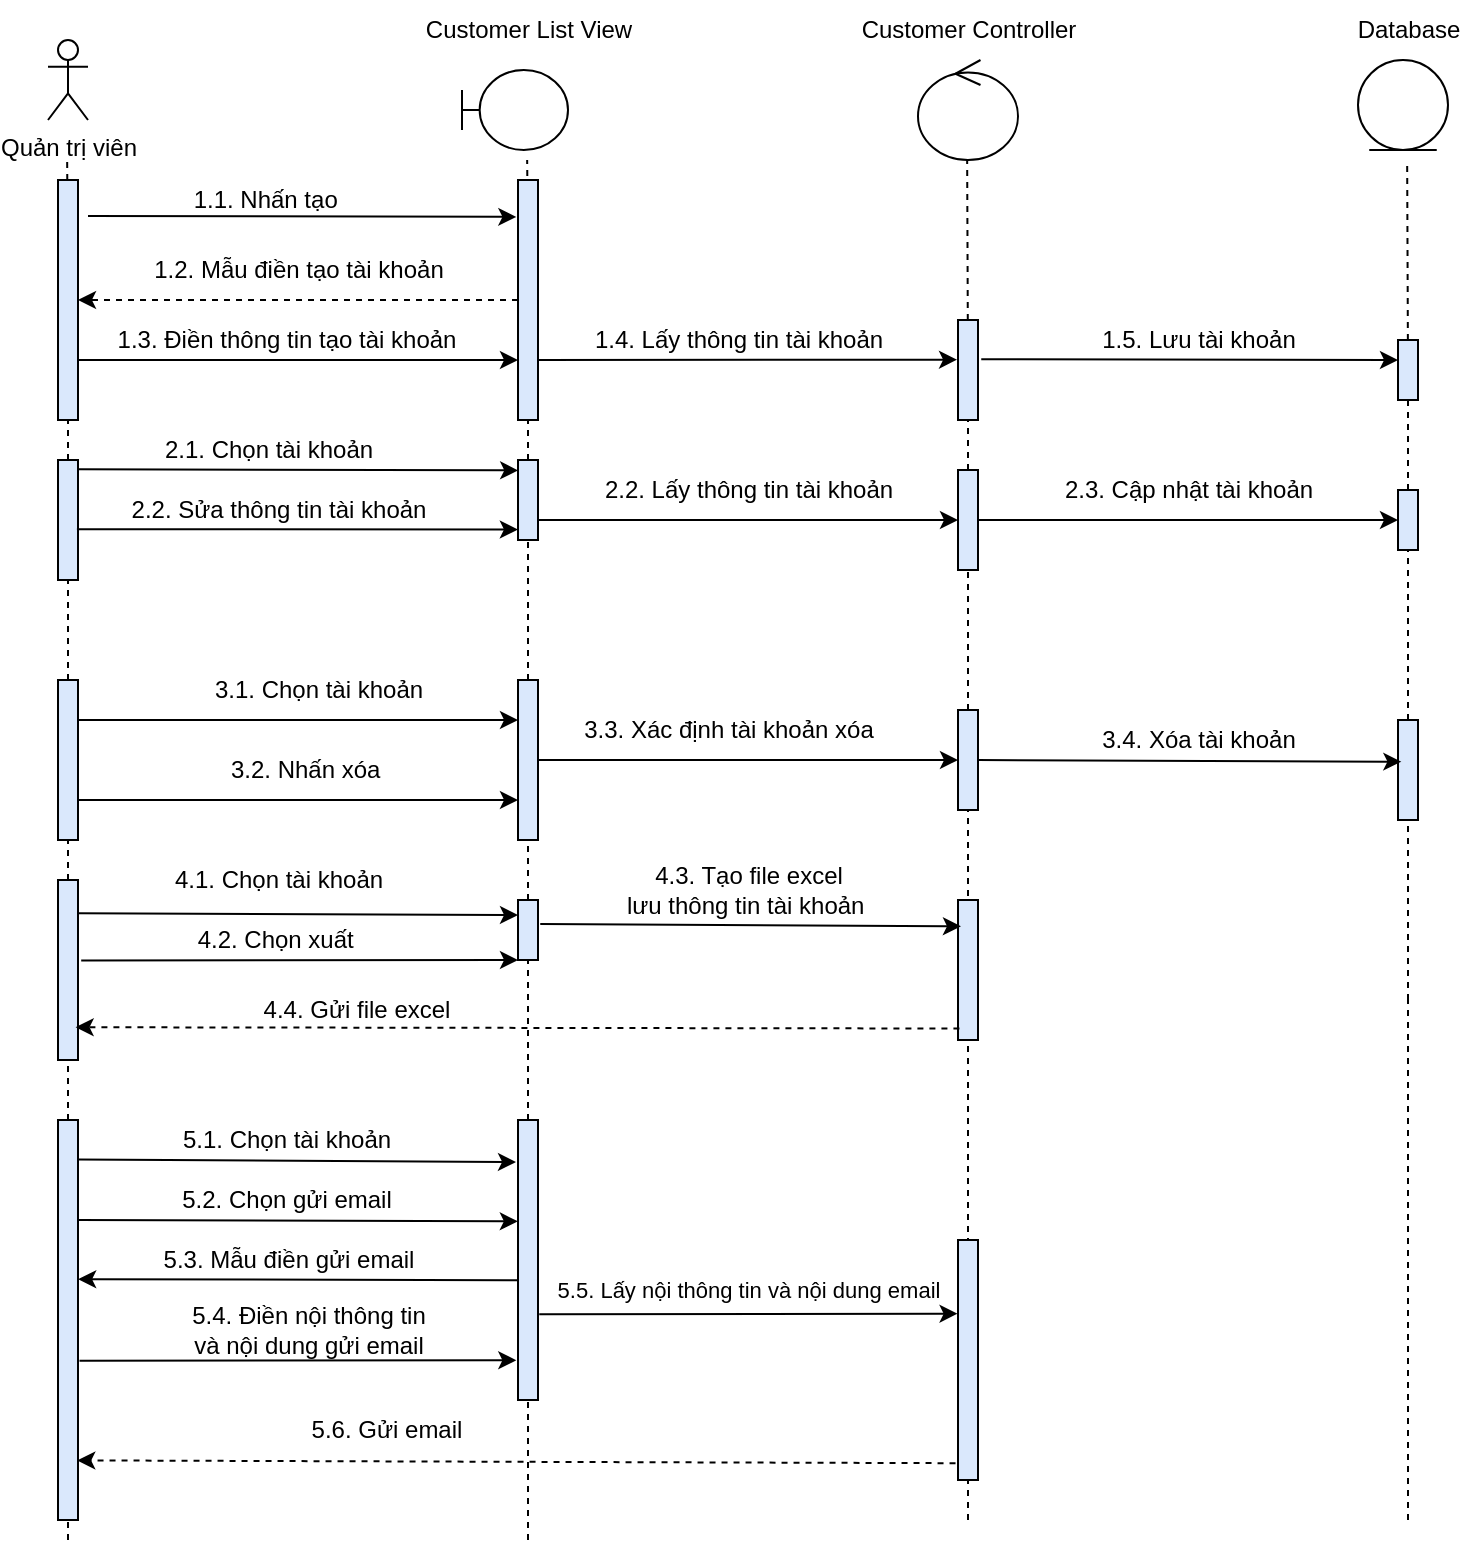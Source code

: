 <mxfile version="20.5.3" type="device"><diagram id="4ZFDVbaHCsXSAVihsUI5" name="Trang-1"><mxGraphModel dx="1483" dy="699" grid="1" gridSize="10" guides="1" tooltips="1" connect="1" arrows="1" fold="1" page="1" pageScale="1" pageWidth="827" pageHeight="1169" math="0" shadow="0"><root><mxCell id="0"/><mxCell id="1" parent="0"/><mxCell id="-2VQtxw8_ylHw_jqO73N-1" value="" style="endArrow=none;dashed=1;html=1;rounded=0;startArrow=none;" parent="1" source="-2VQtxw8_ylHw_jqO73N-33" target="-2VQtxw8_ylHw_jqO73N-21" edge="1"><mxGeometry width="50" height="50" relative="1" as="geometry"><mxPoint x="439.58" y="600.693" as="sourcePoint"/><mxPoint x="439.58" y="210" as="targetPoint"/></mxGeometry></mxCell><mxCell id="-2VQtxw8_ylHw_jqO73N-2" value="Quản trị viên" style="shape=umlActor;verticalLabelPosition=bottom;verticalAlign=top;html=1;outlineConnect=0;" parent="1" vertex="1"><mxGeometry x="200" y="150" width="20" height="40" as="geometry"/></mxCell><mxCell id="-2VQtxw8_ylHw_jqO73N-3" value="" style="endArrow=none;dashed=1;html=1;rounded=0;startArrow=none;" parent="1" source="-2VQtxw8_ylHw_jqO73N-7" edge="1"><mxGeometry width="50" height="50" relative="1" as="geometry"><mxPoint x="209.58" y="600.693" as="sourcePoint"/><mxPoint x="209.58" y="210" as="targetPoint"/></mxGeometry></mxCell><mxCell id="-2VQtxw8_ylHw_jqO73N-4" value="" style="endArrow=none;dashed=1;html=1;rounded=0;startArrow=none;" parent="1" source="-2VQtxw8_ylHw_jqO73N-21" edge="1"><mxGeometry width="50" height="50" relative="1" as="geometry"><mxPoint x="439.58" y="600.693" as="sourcePoint"/><mxPoint x="439.58" y="210" as="targetPoint"/></mxGeometry></mxCell><mxCell id="-2VQtxw8_ylHw_jqO73N-5" value="" style="endArrow=none;dashed=1;html=1;rounded=0;startArrow=none;" parent="1" source="-2VQtxw8_ylHw_jqO73N-11" edge="1"><mxGeometry width="50" height="50" relative="1" as="geometry"><mxPoint x="659.58" y="600.003" as="sourcePoint"/><mxPoint x="659.58" y="209.31" as="targetPoint"/></mxGeometry></mxCell><mxCell id="-2VQtxw8_ylHw_jqO73N-6" value="" style="endArrow=none;dashed=1;html=1;rounded=0;startArrow=none;" parent="1" source="-2VQtxw8_ylHw_jqO73N-13" edge="1"><mxGeometry width="50" height="50" relative="1" as="geometry"><mxPoint x="879.58" y="600.693" as="sourcePoint"/><mxPoint x="879.58" y="210" as="targetPoint"/></mxGeometry></mxCell><mxCell id="-2VQtxw8_ylHw_jqO73N-7" value="" style="rounded=0;whiteSpace=wrap;html=1;fillColor=#DAE8FC;" parent="1" vertex="1"><mxGeometry x="205" y="220" width="10" height="120" as="geometry"/></mxCell><mxCell id="-2VQtxw8_ylHw_jqO73N-8" value="" style="endArrow=none;dashed=1;html=1;rounded=0;startArrow=none;" parent="1" source="-2VQtxw8_ylHw_jqO73N-31" target="-2VQtxw8_ylHw_jqO73N-7" edge="1"><mxGeometry width="50" height="50" relative="1" as="geometry"><mxPoint x="210" y="600" as="sourcePoint"/><mxPoint x="209.58" y="210" as="targetPoint"/></mxGeometry></mxCell><mxCell id="-2VQtxw8_ylHw_jqO73N-9" value="" style="endArrow=classic;html=1;rounded=0;entryX=-0.082;entryY=0.169;entryDx=0;entryDy=0;entryPerimeter=0;" parent="1" target="-2VQtxw8_ylHw_jqO73N-21" edge="1"><mxGeometry width="50" height="50" relative="1" as="geometry"><mxPoint x="220" y="238" as="sourcePoint"/><mxPoint x="430" y="238" as="targetPoint"/></mxGeometry></mxCell><mxCell id="-2VQtxw8_ylHw_jqO73N-10" value="1.1. Nhấn tạo&amp;nbsp;" style="text;html=1;align=center;verticalAlign=middle;resizable=0;points=[];autosize=1;strokeColor=none;fillColor=none;" parent="1" vertex="1"><mxGeometry x="260" y="215" width="100" height="30" as="geometry"/></mxCell><mxCell id="-2VQtxw8_ylHw_jqO73N-11" value="" style="rounded=0;whiteSpace=wrap;html=1;fillColor=#DAE8FC;" parent="1" vertex="1"><mxGeometry x="655" y="290" width="10" height="50" as="geometry"/></mxCell><mxCell id="-2VQtxw8_ylHw_jqO73N-12" value="" style="endArrow=none;dashed=1;html=1;rounded=0;startArrow=none;" parent="1" source="-2VQtxw8_ylHw_jqO73N-37" target="-2VQtxw8_ylHw_jqO73N-11" edge="1"><mxGeometry width="50" height="50" relative="1" as="geometry"><mxPoint x="660" y="600" as="sourcePoint"/><mxPoint x="659.58" y="209.31" as="targetPoint"/></mxGeometry></mxCell><mxCell id="-2VQtxw8_ylHw_jqO73N-13" value="" style="rounded=0;whiteSpace=wrap;html=1;fillColor=#DAE8FC;" parent="1" vertex="1"><mxGeometry x="875" y="300" width="10" height="30" as="geometry"/></mxCell><mxCell id="-2VQtxw8_ylHw_jqO73N-14" value="" style="endArrow=none;dashed=1;html=1;rounded=0;startArrow=none;" parent="1" source="-2VQtxw8_ylHw_jqO73N-75" target="-2VQtxw8_ylHw_jqO73N-13" edge="1"><mxGeometry width="50" height="50" relative="1" as="geometry"><mxPoint x="880" y="600" as="sourcePoint"/><mxPoint x="879.58" y="210" as="targetPoint"/></mxGeometry></mxCell><mxCell id="-2VQtxw8_ylHw_jqO73N-15" value="" style="shape=umlBoundary;whiteSpace=wrap;html=1;" parent="1" vertex="1"><mxGeometry x="407" y="165" width="53" height="40" as="geometry"/></mxCell><mxCell id="-2VQtxw8_ylHw_jqO73N-16" value="Customer List View" style="text;html=1;align=center;verticalAlign=middle;resizable=0;points=[];autosize=1;strokeColor=none;fillColor=none;" parent="1" vertex="1"><mxGeometry x="375" y="130" width="130" height="30" as="geometry"/></mxCell><mxCell id="-2VQtxw8_ylHw_jqO73N-17" value="Customer Controller" style="text;html=1;align=center;verticalAlign=middle;resizable=0;points=[];autosize=1;strokeColor=none;fillColor=none;" parent="1" vertex="1"><mxGeometry x="595" y="130" width="130" height="30" as="geometry"/></mxCell><mxCell id="-2VQtxw8_ylHw_jqO73N-18" value="" style="ellipse;shape=umlControl;whiteSpace=wrap;html=1;" parent="1" vertex="1"><mxGeometry x="635" y="160" width="50" height="50" as="geometry"/></mxCell><mxCell id="-2VQtxw8_ylHw_jqO73N-19" value="Database" style="text;html=1;align=center;verticalAlign=middle;resizable=0;points=[];autosize=1;strokeColor=none;fillColor=none;" parent="1" vertex="1"><mxGeometry x="845" y="130" width="70" height="30" as="geometry"/></mxCell><mxCell id="-2VQtxw8_ylHw_jqO73N-20" value="" style="ellipse;shape=umlEntity;whiteSpace=wrap;html=1;" parent="1" vertex="1"><mxGeometry x="855" y="160" width="45" height="45" as="geometry"/></mxCell><mxCell id="-2VQtxw8_ylHw_jqO73N-21" value="" style="rounded=0;whiteSpace=wrap;html=1;fillColor=#DAE8FC;" parent="1" vertex="1"><mxGeometry x="435" y="230" width="10" height="50" as="geometry"/></mxCell><mxCell id="-2VQtxw8_ylHw_jqO73N-22" value="" style="rounded=0;whiteSpace=wrap;html=1;fillColor=#DAE8FC;" parent="1" vertex="1"><mxGeometry x="435" y="220" width="10" height="120" as="geometry"/></mxCell><mxCell id="-2VQtxw8_ylHw_jqO73N-23" value="" style="endArrow=classic;html=1;rounded=0;dashed=1;exitX=0;exitY=0.5;exitDx=0;exitDy=0;entryX=1;entryY=0.5;entryDx=0;entryDy=0;" parent="1" source="-2VQtxw8_ylHw_jqO73N-22" target="-2VQtxw8_ylHw_jqO73N-7" edge="1"><mxGeometry width="50" height="50" relative="1" as="geometry"><mxPoint x="430" y="273" as="sourcePoint"/><mxPoint x="220" y="273" as="targetPoint"/><Array as="points"><mxPoint x="330" y="280"/></Array></mxGeometry></mxCell><mxCell id="-2VQtxw8_ylHw_jqO73N-24" value="1.2. Mẫu điền tạo tài khoản" style="text;html=1;align=center;verticalAlign=middle;resizable=0;points=[];autosize=1;strokeColor=none;fillColor=none;fontSize=12;" parent="1" vertex="1"><mxGeometry x="240" y="250" width="170" height="30" as="geometry"/></mxCell><mxCell id="-2VQtxw8_ylHw_jqO73N-26" value="1.3. Điền thông tin tạo tài khoản" style="text;html=1;align=center;verticalAlign=middle;resizable=0;points=[];autosize=1;strokeColor=none;fillColor=none;fontSize=12;" parent="1" vertex="1"><mxGeometry x="224" y="285" width="190" height="30" as="geometry"/></mxCell><mxCell id="-2VQtxw8_ylHw_jqO73N-27" value="" style="endArrow=classic;html=1;rounded=0;fontSize=12;exitX=1;exitY=0.75;exitDx=0;exitDy=0;entryX=-0.047;entryY=0.397;entryDx=0;entryDy=0;entryPerimeter=0;" parent="1" source="-2VQtxw8_ylHw_jqO73N-22" target="-2VQtxw8_ylHw_jqO73N-11" edge="1"><mxGeometry width="50" height="50" relative="1" as="geometry"><mxPoint x="450" y="310" as="sourcePoint"/><mxPoint x="650" y="310" as="targetPoint"/></mxGeometry></mxCell><mxCell id="-2VQtxw8_ylHw_jqO73N-28" value="1.4. Lấy thông tin tài khoản" style="text;html=1;align=center;verticalAlign=middle;resizable=0;points=[];autosize=1;strokeColor=none;fillColor=none;fontSize=12;" parent="1" vertex="1"><mxGeometry x="460" y="285" width="170" height="30" as="geometry"/></mxCell><mxCell id="-2VQtxw8_ylHw_jqO73N-29" value="" style="endArrow=classic;html=1;rounded=0;fontSize=12;entryX=0;entryY=0.333;entryDx=0;entryDy=0;entryPerimeter=0;exitX=1.162;exitY=0.392;exitDx=0;exitDy=0;exitPerimeter=0;" parent="1" source="-2VQtxw8_ylHw_jqO73N-11" target="-2VQtxw8_ylHw_jqO73N-13" edge="1"><mxGeometry width="50" height="50" relative="1" as="geometry"><mxPoint x="670" y="310" as="sourcePoint"/><mxPoint x="590" y="270" as="targetPoint"/></mxGeometry></mxCell><mxCell id="-2VQtxw8_ylHw_jqO73N-30" value="1.5. Lưu tài khoản" style="text;html=1;align=center;verticalAlign=middle;resizable=0;points=[];autosize=1;strokeColor=none;fillColor=none;fontSize=12;" parent="1" vertex="1"><mxGeometry x="715" y="285" width="120" height="30" as="geometry"/></mxCell><mxCell id="-2VQtxw8_ylHw_jqO73N-31" value="" style="rounded=0;whiteSpace=wrap;html=1;fillColor=#DAE8FC;" parent="1" vertex="1"><mxGeometry x="205" y="360" width="10" height="60" as="geometry"/></mxCell><mxCell id="-2VQtxw8_ylHw_jqO73N-32" value="" style="endArrow=none;dashed=1;html=1;rounded=0;startArrow=none;" parent="1" source="-2VQtxw8_ylHw_jqO73N-43" target="-2VQtxw8_ylHw_jqO73N-31" edge="1"><mxGeometry width="50" height="50" relative="1" as="geometry"><mxPoint x="210" y="600" as="sourcePoint"/><mxPoint x="210" y="340" as="targetPoint"/></mxGeometry></mxCell><mxCell id="-2VQtxw8_ylHw_jqO73N-33" value="" style="rounded=0;whiteSpace=wrap;html=1;fillColor=#DAE8FC;" parent="1" vertex="1"><mxGeometry x="435" y="360" width="10" height="40" as="geometry"/></mxCell><mxCell id="-2VQtxw8_ylHw_jqO73N-34" value="" style="endArrow=none;dashed=1;html=1;rounded=0;startArrow=none;" parent="1" source="-2VQtxw8_ylHw_jqO73N-45" target="-2VQtxw8_ylHw_jqO73N-33" edge="1"><mxGeometry width="50" height="50" relative="1" as="geometry"><mxPoint x="439.58" y="600.693" as="sourcePoint"/><mxPoint x="439.97" y="280" as="targetPoint"/></mxGeometry></mxCell><mxCell id="-2VQtxw8_ylHw_jqO73N-35" value="" style="endArrow=classic;html=1;rounded=0;fontSize=12;entryX=0.009;entryY=0.13;entryDx=0;entryDy=0;entryPerimeter=0;exitX=1.023;exitY=0.077;exitDx=0;exitDy=0;exitPerimeter=0;" parent="1" source="-2VQtxw8_ylHw_jqO73N-31" target="-2VQtxw8_ylHw_jqO73N-33" edge="1"><mxGeometry width="50" height="50" relative="1" as="geometry"><mxPoint x="220" y="365" as="sourcePoint"/><mxPoint x="430" y="365" as="targetPoint"/></mxGeometry></mxCell><mxCell id="-2VQtxw8_ylHw_jqO73N-36" value="2.1. Chọn tài khoản" style="text;html=1;align=center;verticalAlign=middle;resizable=0;points=[];autosize=1;strokeColor=none;fillColor=none;fontSize=12;" parent="1" vertex="1"><mxGeometry x="245" y="340" width="130" height="30" as="geometry"/></mxCell><mxCell id="-2VQtxw8_ylHw_jqO73N-37" value="" style="rounded=0;whiteSpace=wrap;html=1;fillColor=#DAE8FC;" parent="1" vertex="1"><mxGeometry x="655" y="365" width="10" height="50" as="geometry"/></mxCell><mxCell id="-2VQtxw8_ylHw_jqO73N-38" value="" style="endArrow=none;dashed=1;html=1;rounded=0;startArrow=none;" parent="1" source="-2VQtxw8_ylHw_jqO73N-51" target="-2VQtxw8_ylHw_jqO73N-37" edge="1"><mxGeometry width="50" height="50" relative="1" as="geometry"><mxPoint x="660" y="600" as="sourcePoint"/><mxPoint x="660" y="340" as="targetPoint"/></mxGeometry></mxCell><mxCell id="-2VQtxw8_ylHw_jqO73N-39" value="" style="endArrow=classic;html=1;rounded=0;exitX=1;exitY=0.75;exitDx=0;exitDy=0;entryX=0;entryY=0.5;entryDx=0;entryDy=0;" parent="1" source="-2VQtxw8_ylHw_jqO73N-33" target="-2VQtxw8_ylHw_jqO73N-37" edge="1"><mxGeometry width="50" height="50" relative="1" as="geometry"><mxPoint x="450" y="366" as="sourcePoint"/><mxPoint x="650" y="390" as="targetPoint"/><Array as="points"/></mxGeometry></mxCell><mxCell id="-2VQtxw8_ylHw_jqO73N-40" value="2.2. Lấy thông tin tài khoản" style="text;html=1;align=center;verticalAlign=middle;resizable=0;points=[];autosize=1;strokeColor=none;fillColor=none;" parent="1" vertex="1"><mxGeometry x="465" y="360" width="170" height="30" as="geometry"/></mxCell><mxCell id="-2VQtxw8_ylHw_jqO73N-43" value="" style="rounded=0;whiteSpace=wrap;html=1;fillColor=#DAE8FC;" parent="1" vertex="1"><mxGeometry x="205" y="470" width="10" height="80" as="geometry"/></mxCell><mxCell id="-2VQtxw8_ylHw_jqO73N-44" value="" style="endArrow=none;dashed=1;html=1;rounded=0;startArrow=none;" parent="1" target="-2VQtxw8_ylHw_jqO73N-43" edge="1" source="ipiLqEK6am6Ms7fd08Uk-1"><mxGeometry width="50" height="50" relative="1" as="geometry"><mxPoint x="210" y="800" as="sourcePoint"/><mxPoint x="210" y="440.0" as="targetPoint"/></mxGeometry></mxCell><mxCell id="-2VQtxw8_ylHw_jqO73N-45" value="" style="rounded=0;whiteSpace=wrap;html=1;fillColor=#DAE8FC;" parent="1" vertex="1"><mxGeometry x="435" y="470" width="10" height="80" as="geometry"/></mxCell><mxCell id="-2VQtxw8_ylHw_jqO73N-46" value="" style="endArrow=none;dashed=1;html=1;rounded=0;startArrow=none;" parent="1" source="-2VQtxw8_ylHw_jqO73N-63" target="-2VQtxw8_ylHw_jqO73N-45" edge="1"><mxGeometry width="50" height="50" relative="1" as="geometry"><mxPoint x="440" y="720" as="sourcePoint"/><mxPoint x="439.982" y="380.0" as="targetPoint"/></mxGeometry></mxCell><mxCell id="-2VQtxw8_ylHw_jqO73N-47" value="" style="endArrow=classic;html=1;rounded=0;exitX=1;exitY=0.25;exitDx=0;exitDy=0;entryX=0;entryY=0.25;entryDx=0;entryDy=0;" parent="1" source="-2VQtxw8_ylHw_jqO73N-43" target="-2VQtxw8_ylHw_jqO73N-45" edge="1"><mxGeometry width="50" height="50" relative="1" as="geometry"><mxPoint x="400" y="540" as="sourcePoint"/><mxPoint x="430" y="480" as="targetPoint"/></mxGeometry></mxCell><mxCell id="-2VQtxw8_ylHw_jqO73N-48" value="3.1. Chọn tài khoản" style="text;html=1;align=center;verticalAlign=middle;resizable=0;points=[];autosize=1;strokeColor=none;fillColor=none;" parent="1" vertex="1"><mxGeometry x="270" y="460" width="130" height="30" as="geometry"/></mxCell><mxCell id="-2VQtxw8_ylHw_jqO73N-49" value="" style="endArrow=classic;html=1;rounded=0;exitX=1;exitY=0.75;exitDx=0;exitDy=0;entryX=0;entryY=0.75;entryDx=0;entryDy=0;" parent="1" source="-2VQtxw8_ylHw_jqO73N-43" target="-2VQtxw8_ylHw_jqO73N-45" edge="1"><mxGeometry width="50" height="50" relative="1" as="geometry"><mxPoint x="420" y="530" as="sourcePoint"/><mxPoint x="470" y="480" as="targetPoint"/></mxGeometry></mxCell><mxCell id="-2VQtxw8_ylHw_jqO73N-50" value="3.2. Nhấn xóa&amp;nbsp;" style="text;html=1;align=center;verticalAlign=middle;resizable=0;points=[];autosize=1;strokeColor=none;fillColor=none;" parent="1" vertex="1"><mxGeometry x="280" y="500" width="100" height="30" as="geometry"/></mxCell><mxCell id="-2VQtxw8_ylHw_jqO73N-51" value="" style="rounded=0;whiteSpace=wrap;html=1;fillColor=#DAE8FC;" parent="1" vertex="1"><mxGeometry x="655" y="485" width="10" height="50" as="geometry"/></mxCell><mxCell id="-2VQtxw8_ylHw_jqO73N-52" value="" style="endArrow=none;dashed=1;html=1;rounded=0;startArrow=none;" parent="1" target="-2VQtxw8_ylHw_jqO73N-51" edge="1"><mxGeometry width="50" height="50" relative="1" as="geometry"><mxPoint x="660" y="890" as="sourcePoint"/><mxPoint x="660" y="430" as="targetPoint"/></mxGeometry></mxCell><mxCell id="-2VQtxw8_ylHw_jqO73N-53" value="" style="endArrow=classic;html=1;rounded=0;exitX=1;exitY=0.5;exitDx=0;exitDy=0;entryX=0;entryY=0.5;entryDx=0;entryDy=0;" parent="1" source="-2VQtxw8_ylHw_jqO73N-45" target="-2VQtxw8_ylHw_jqO73N-51" edge="1"><mxGeometry width="50" height="50" relative="1" as="geometry"><mxPoint x="450" y="520" as="sourcePoint"/><mxPoint x="650" y="520" as="targetPoint"/></mxGeometry></mxCell><mxCell id="-2VQtxw8_ylHw_jqO73N-54" value="3.3. Xác định tài khoản xóa" style="text;html=1;align=center;verticalAlign=middle;resizable=0;points=[];autosize=1;strokeColor=none;fillColor=none;" parent="1" vertex="1"><mxGeometry x="455" y="480" width="170" height="30" as="geometry"/></mxCell><mxCell id="-2VQtxw8_ylHw_jqO73N-55" value="" style="rounded=0;whiteSpace=wrap;html=1;fillColor=#DAE8FC;" parent="1" vertex="1"><mxGeometry x="875" y="490" width="10" height="50" as="geometry"/></mxCell><mxCell id="-2VQtxw8_ylHw_jqO73N-56" value="" style="endArrow=none;dashed=1;html=1;rounded=0;startArrow=none;" parent="1" target="-2VQtxw8_ylHw_jqO73N-55" edge="1"><mxGeometry width="50" height="50" relative="1" as="geometry"><mxPoint x="880" y="630" as="sourcePoint"/><mxPoint x="880" y="330" as="targetPoint"/></mxGeometry></mxCell><mxCell id="-2VQtxw8_ylHw_jqO73N-57" value="" style="endArrow=classic;html=1;rounded=0;exitX=1;exitY=0.5;exitDx=0;exitDy=0;entryX=0.167;entryY=0.417;entryDx=0;entryDy=0;entryPerimeter=0;" parent="1" source="-2VQtxw8_ylHw_jqO73N-51" target="-2VQtxw8_ylHw_jqO73N-55" edge="1"><mxGeometry width="50" height="50" relative="1" as="geometry"><mxPoint x="510" y="430" as="sourcePoint"/><mxPoint x="560" y="380" as="targetPoint"/></mxGeometry></mxCell><mxCell id="-2VQtxw8_ylHw_jqO73N-58" value="3.4. Xóa tài khoản" style="text;html=1;align=center;verticalAlign=middle;resizable=0;points=[];autosize=1;strokeColor=none;fillColor=none;" parent="1" vertex="1"><mxGeometry x="715" y="485" width="120" height="30" as="geometry"/></mxCell><mxCell id="-2VQtxw8_ylHw_jqO73N-59" value="" style="endArrow=classic;html=1;rounded=0;entryX=-0.005;entryY=0.869;entryDx=0;entryDy=0;entryPerimeter=0;exitX=0.946;exitY=0.577;exitDx=0;exitDy=0;exitPerimeter=0;" parent="1" source="-2VQtxw8_ylHw_jqO73N-31" target="-2VQtxw8_ylHw_jqO73N-33" edge="1"><mxGeometry width="50" height="50" relative="1" as="geometry"><mxPoint x="220" y="395" as="sourcePoint"/><mxPoint x="265" y="340" as="targetPoint"/></mxGeometry></mxCell><mxCell id="-2VQtxw8_ylHw_jqO73N-60" value="2.2. Sửa thông tin tài khoản" style="text;html=1;align=center;verticalAlign=middle;resizable=0;points=[];autosize=1;strokeColor=none;fillColor=none;" parent="1" vertex="1"><mxGeometry x="230" y="370" width="170" height="30" as="geometry"/></mxCell><mxCell id="-2VQtxw8_ylHw_jqO73N-61" value="" style="rounded=0;whiteSpace=wrap;html=1;fillColor=#DAE8FC;" parent="1" vertex="1"><mxGeometry x="205" y="570" width="10" height="90" as="geometry"/></mxCell><mxCell id="-2VQtxw8_ylHw_jqO73N-62" value="" style="endArrow=classic;html=1;rounded=0;entryX=0;entryY=0.25;entryDx=0;entryDy=0;exitX=0.995;exitY=0.185;exitDx=0;exitDy=0;exitPerimeter=0;" parent="1" source="-2VQtxw8_ylHw_jqO73N-61" target="-2VQtxw8_ylHw_jqO73N-63" edge="1"><mxGeometry width="50" height="50" relative="1" as="geometry"><mxPoint x="220" y="588" as="sourcePoint"/><mxPoint x="430" y="590" as="targetPoint"/></mxGeometry></mxCell><mxCell id="-2VQtxw8_ylHw_jqO73N-63" value="" style="rounded=0;whiteSpace=wrap;html=1;fillColor=#DAE8FC;" parent="1" vertex="1"><mxGeometry x="435" y="580" width="10" height="30" as="geometry"/></mxCell><mxCell id="-2VQtxw8_ylHw_jqO73N-64" value="" style="endArrow=none;dashed=1;html=1;rounded=0;startArrow=none;" parent="1" target="-2VQtxw8_ylHw_jqO73N-63" edge="1" source="ipiLqEK6am6Ms7fd08Uk-3"><mxGeometry width="50" height="50" relative="1" as="geometry"><mxPoint x="440" y="800" as="sourcePoint"/><mxPoint x="440" y="550.0" as="targetPoint"/></mxGeometry></mxCell><mxCell id="-2VQtxw8_ylHw_jqO73N-65" value="4.1. Chọn tài khoản" style="text;html=1;align=center;verticalAlign=middle;resizable=0;points=[];autosize=1;strokeColor=none;fillColor=none;" parent="1" vertex="1"><mxGeometry x="250" y="555" width="130" height="30" as="geometry"/></mxCell><mxCell id="-2VQtxw8_ylHw_jqO73N-68" value="" style="rounded=0;whiteSpace=wrap;html=1;fillColor=#DAE8FC;" parent="1" vertex="1"><mxGeometry x="655" y="580" width="10" height="70" as="geometry"/></mxCell><mxCell id="-2VQtxw8_ylHw_jqO73N-69" value="" style="endArrow=classic;html=1;rounded=0;exitX=1.112;exitY=0.401;exitDx=0;exitDy=0;entryX=0.148;entryY=0.188;entryDx=0;entryDy=0;entryPerimeter=0;exitPerimeter=0;" parent="1" source="-2VQtxw8_ylHw_jqO73N-63" target="-2VQtxw8_ylHw_jqO73N-68" edge="1"><mxGeometry width="50" height="50" relative="1" as="geometry"><mxPoint x="550" y="570" as="sourcePoint"/><mxPoint x="600" y="520" as="targetPoint"/></mxGeometry></mxCell><mxCell id="-2VQtxw8_ylHw_jqO73N-70" value="4.3. Tạo file excel &lt;br&gt;lưu thông tin tài khoản&amp;nbsp;" style="text;html=1;align=center;verticalAlign=middle;resizable=0;points=[];autosize=1;strokeColor=none;fillColor=none;" parent="1" vertex="1"><mxGeometry x="475" y="555" width="150" height="40" as="geometry"/></mxCell><mxCell id="-2VQtxw8_ylHw_jqO73N-72" value="" style="endArrow=none;dashed=1;html=1;rounded=0;startArrow=none;" parent="1" edge="1"><mxGeometry width="50" height="50" relative="1" as="geometry"><mxPoint x="880" y="890" as="sourcePoint"/><mxPoint x="880" y="630.0" as="targetPoint"/></mxGeometry></mxCell><mxCell id="-2VQtxw8_ylHw_jqO73N-75" value="" style="rounded=0;whiteSpace=wrap;html=1;fillColor=#DAE8FC;" parent="1" vertex="1"><mxGeometry x="875" y="375" width="10" height="30" as="geometry"/></mxCell><mxCell id="-2VQtxw8_ylHw_jqO73N-76" value="" style="endArrow=none;dashed=1;html=1;rounded=0;startArrow=none;" parent="1" source="-2VQtxw8_ylHw_jqO73N-55" target="-2VQtxw8_ylHw_jqO73N-75" edge="1"><mxGeometry width="50" height="50" relative="1" as="geometry"><mxPoint x="880" y="490" as="sourcePoint"/><mxPoint x="880" y="330" as="targetPoint"/></mxGeometry></mxCell><mxCell id="-2VQtxw8_ylHw_jqO73N-77" value="" style="endArrow=classic;html=1;rounded=0;exitX=1;exitY=0.5;exitDx=0;exitDy=0;entryX=0;entryY=0.5;entryDx=0;entryDy=0;" parent="1" source="-2VQtxw8_ylHw_jqO73N-37" target="-2VQtxw8_ylHw_jqO73N-75" edge="1"><mxGeometry width="50" height="50" relative="1" as="geometry"><mxPoint x="670" y="400" as="sourcePoint"/><mxPoint x="860" y="390" as="targetPoint"/></mxGeometry></mxCell><mxCell id="-2VQtxw8_ylHw_jqO73N-78" value="2.3. Cập nhật tài khoản" style="text;html=1;align=center;verticalAlign=middle;resizable=0;points=[];autosize=1;strokeColor=none;fillColor=none;" parent="1" vertex="1"><mxGeometry x="695" y="360" width="150" height="30" as="geometry"/></mxCell><mxCell id="-2VQtxw8_ylHw_jqO73N-90" value="" style="endArrow=classic;html=1;rounded=0;entryX=0;entryY=0.75;entryDx=0;entryDy=0;exitX=1;exitY=0.75;exitDx=0;exitDy=0;" parent="1" source="-2VQtxw8_ylHw_jqO73N-7" target="-2VQtxw8_ylHw_jqO73N-22" edge="1"><mxGeometry width="50" height="50" relative="1" as="geometry"><mxPoint x="380" y="270" as="sourcePoint"/><mxPoint x="430" y="220" as="targetPoint"/></mxGeometry></mxCell><mxCell id="-2VQtxw8_ylHw_jqO73N-93" value="" style="endArrow=classic;html=1;rounded=0;exitX=0.071;exitY=0.918;exitDx=0;exitDy=0;exitPerimeter=0;entryX=0.881;entryY=0.818;entryDx=0;entryDy=0;entryPerimeter=0;dashed=1;" parent="1" source="-2VQtxw8_ylHw_jqO73N-68" target="-2VQtxw8_ylHw_jqO73N-61" edge="1"><mxGeometry width="50" height="50" relative="1" as="geometry"><mxPoint x="400" y="650" as="sourcePoint"/><mxPoint x="450" y="600" as="targetPoint"/></mxGeometry></mxCell><mxCell id="-2VQtxw8_ylHw_jqO73N-94" value="4.4. Gửi file excel" style="text;html=1;align=center;verticalAlign=middle;resizable=0;points=[];autosize=1;strokeColor=none;fillColor=none;" parent="1" vertex="1"><mxGeometry x="294" y="620" width="120" height="30" as="geometry"/></mxCell><mxCell id="-2VQtxw8_ylHw_jqO73N-97" value="" style="endArrow=classic;html=1;rounded=0;entryX=0;entryY=1;entryDx=0;entryDy=0;exitX=1.16;exitY=0.447;exitDx=0;exitDy=0;exitPerimeter=0;" parent="1" source="-2VQtxw8_ylHw_jqO73N-61" target="-2VQtxw8_ylHw_jqO73N-63" edge="1"><mxGeometry width="50" height="50" relative="1" as="geometry"><mxPoint x="305" y="640" as="sourcePoint"/><mxPoint x="355" y="590" as="targetPoint"/></mxGeometry></mxCell><mxCell id="-2VQtxw8_ylHw_jqO73N-98" value="4.2. Chọn xuất&amp;nbsp;" style="text;html=1;align=center;verticalAlign=middle;resizable=0;points=[];autosize=1;strokeColor=none;fillColor=none;" parent="1" vertex="1"><mxGeometry x="265" y="585" width="100" height="30" as="geometry"/></mxCell><mxCell id="ipiLqEK6am6Ms7fd08Uk-1" value="" style="rounded=0;whiteSpace=wrap;html=1;fillColor=#DAE8FC;" vertex="1" parent="1"><mxGeometry x="205" y="690" width="10" height="200" as="geometry"/></mxCell><mxCell id="ipiLqEK6am6Ms7fd08Uk-2" value="" style="endArrow=none;dashed=1;html=1;rounded=0;startArrow=none;" edge="1" parent="1" target="ipiLqEK6am6Ms7fd08Uk-1"><mxGeometry width="50" height="50" relative="1" as="geometry"><mxPoint x="210" y="900" as="sourcePoint"/><mxPoint x="210" y="550" as="targetPoint"/></mxGeometry></mxCell><mxCell id="ipiLqEK6am6Ms7fd08Uk-3" value="&lt;span style=&quot;color: rgba(0, 0, 0, 0); font-family: monospace; font-size: 0px; text-align: start;&quot;&gt;%3CmxGraphModel%3E%3Croot%3E%3CmxCell%20id%3D%220%22%2F%3E%3CmxCell%20id%3D%221%22%20parent%3D%220%22%2F%3E%3CmxCell%20id%3D%222%22%20value%3D%22%22%20style%3D%22rounded%3D0%3BwhiteSpace%3Dwrap%3Bhtml%3D1%3BfillColor%3D%23DAE8FC%3B%22%20vertex%3D%221%22%20parent%3D%221%22%3E%3CmxGeometry%20x%3D%22435%22%20y%3D%22690%22%20width%3D%2210%22%20height%3D%22140%22%20as%3D%22geometry%22%2F%3E%3C%2FmxCell%3E%3C%2Froot%3E%3C%2FmxGraphModel%3E&lt;/span&gt;" style="rounded=0;whiteSpace=wrap;html=1;fillColor=#DAE8FC;" vertex="1" parent="1"><mxGeometry x="435" y="690" width="10" height="140" as="geometry"/></mxCell><mxCell id="ipiLqEK6am6Ms7fd08Uk-4" value="" style="endArrow=none;dashed=1;html=1;rounded=0;" edge="1" parent="1" target="ipiLqEK6am6Ms7fd08Uk-3"><mxGeometry width="50" height="50" relative="1" as="geometry"><mxPoint x="440" y="900" as="sourcePoint"/><mxPoint x="440" y="610" as="targetPoint"/></mxGeometry></mxCell><mxCell id="ipiLqEK6am6Ms7fd08Uk-5" value="" style="endArrow=classic;html=1;rounded=0;exitX=0.989;exitY=0.099;exitDx=0;exitDy=0;exitPerimeter=0;entryX=-0.1;entryY=0.15;entryDx=0;entryDy=0;entryPerimeter=0;" edge="1" parent="1" source="ipiLqEK6am6Ms7fd08Uk-1" target="ipiLqEK6am6Ms7fd08Uk-3"><mxGeometry width="50" height="50" relative="1" as="geometry"><mxPoint x="230" y="710" as="sourcePoint"/><mxPoint x="430" y="710" as="targetPoint"/></mxGeometry></mxCell><mxCell id="ipiLqEK6am6Ms7fd08Uk-6" value="5.1. Chọn tài khoản" style="text;html=1;align=center;verticalAlign=middle;resizable=0;points=[];autosize=1;strokeColor=none;fillColor=none;" vertex="1" parent="1"><mxGeometry x="254" y="685" width="130" height="30" as="geometry"/></mxCell><mxCell id="ipiLqEK6am6Ms7fd08Uk-7" value="" style="endArrow=classic;html=1;rounded=0;exitX=1;exitY=0.25;exitDx=0;exitDy=0;entryX=-0.008;entryY=0.362;entryDx=0;entryDy=0;entryPerimeter=0;" edge="1" parent="1" source="ipiLqEK6am6Ms7fd08Uk-1" target="ipiLqEK6am6Ms7fd08Uk-3"><mxGeometry width="50" height="50" relative="1" as="geometry"><mxPoint x="220" y="740" as="sourcePoint"/><mxPoint x="430" y="740" as="targetPoint"/></mxGeometry></mxCell><mxCell id="ipiLqEK6am6Ms7fd08Uk-8" value="5.2. Chọn gửi email" style="text;html=1;align=center;verticalAlign=middle;resizable=0;points=[];autosize=1;strokeColor=none;fillColor=none;" vertex="1" parent="1"><mxGeometry x="254" y="715" width="130" height="30" as="geometry"/></mxCell><mxCell id="ipiLqEK6am6Ms7fd08Uk-10" value="" style="endArrow=classic;html=1;rounded=0;entryX=1.008;entryY=0.398;entryDx=0;entryDy=0;entryPerimeter=0;exitX=-0.023;exitY=0.572;exitDx=0;exitDy=0;exitPerimeter=0;" edge="1" parent="1" source="ipiLqEK6am6Ms7fd08Uk-3" target="ipiLqEK6am6Ms7fd08Uk-1"><mxGeometry width="50" height="50" relative="1" as="geometry"><mxPoint x="430" y="770" as="sourcePoint"/><mxPoint x="220" y="770" as="targetPoint"/></mxGeometry></mxCell><mxCell id="ipiLqEK6am6Ms7fd08Uk-11" value="5.3. Mẫu điền gửi email" style="text;html=1;align=center;verticalAlign=middle;resizable=0;points=[];autosize=1;strokeColor=none;fillColor=none;" vertex="1" parent="1"><mxGeometry x="245" y="745" width="150" height="30" as="geometry"/></mxCell><mxCell id="ipiLqEK6am6Ms7fd08Uk-12" value="" style="endArrow=classic;html=1;rounded=0;exitX=1.074;exitY=0.602;exitDx=0;exitDy=0;exitPerimeter=0;entryX=-0.084;entryY=0.858;entryDx=0;entryDy=0;entryPerimeter=0;" edge="1" parent="1" source="ipiLqEK6am6Ms7fd08Uk-1" target="ipiLqEK6am6Ms7fd08Uk-3"><mxGeometry width="50" height="50" relative="1" as="geometry"><mxPoint x="220" y="810" as="sourcePoint"/><mxPoint x="430" y="810" as="targetPoint"/></mxGeometry></mxCell><mxCell id="ipiLqEK6am6Ms7fd08Uk-13" value="5.4. Điền nội thông tin &lt;br&gt;và nội dung gửi email" style="text;html=1;align=center;verticalAlign=middle;resizable=0;points=[];autosize=1;strokeColor=none;fillColor=none;" vertex="1" parent="1"><mxGeometry x="260" y="775" width="140" height="40" as="geometry"/></mxCell><mxCell id="ipiLqEK6am6Ms7fd08Uk-14" value="&lt;span style=&quot;color: rgba(0, 0, 0, 0); font-family: monospace; font-size: 0px; text-align: start;&quot;&gt;%3CmxGraphModel%3E%3Croot%3E%3CmxCell%20id%3D%220%22%2F%3E%3CmxCell%20id%3D%221%22%20parent%3D%220%22%2F%3E%3CmxCell%20id%3D%222%22%20value%3D%22%22%20style%3D%22rounded%3D0%3BwhiteSpace%3Dwrap%3Bhtml%3D1%3BfillColor%3D%23DAE8FC%3B%22%20vertex%3D%221%22%20parent%3D%221%22%3E%3CmxGeometry%20x%3D%22435%22%20y%3D%22690%22%20width%3D%2210%22%20height%3D%22140%22%20as%3D%22geometry%22%2F%3E%3C%2FmxCell%3E%3C%2Froot%3E%3C%2FmxGraphModel%3E&lt;/span&gt;" style="rounded=0;whiteSpace=wrap;html=1;fillColor=#DAE8FC;" vertex="1" parent="1"><mxGeometry x="655" y="750" width="10" height="120" as="geometry"/></mxCell><mxCell id="ipiLqEK6am6Ms7fd08Uk-16" value="5.5. Lấy nội thông tin và nội dung email" style="text;html=1;align=center;verticalAlign=middle;resizable=0;points=[];autosize=1;strokeColor=none;fillColor=none;fontSize=11;" vertex="1" parent="1"><mxGeometry x="445" y="760" width="210" height="30" as="geometry"/></mxCell><mxCell id="ipiLqEK6am6Ms7fd08Uk-17" value="" style="endArrow=classic;html=1;rounded=0;fontSize=11;exitX=-0.123;exitY=0.93;exitDx=0;exitDy=0;exitPerimeter=0;dashed=1;entryX=0.963;entryY=0.851;entryDx=0;entryDy=0;entryPerimeter=0;" edge="1" parent="1" source="ipiLqEK6am6Ms7fd08Uk-14" target="ipiLqEK6am6Ms7fd08Uk-1"><mxGeometry width="50" height="50" relative="1" as="geometry"><mxPoint x="480" y="940" as="sourcePoint"/><mxPoint x="220" y="860" as="targetPoint"/></mxGeometry></mxCell><mxCell id="ipiLqEK6am6Ms7fd08Uk-18" value="5.6. Gửi email" style="text;html=1;align=center;verticalAlign=middle;resizable=0;points=[];autosize=1;strokeColor=none;fillColor=none;fontSize=12;" vertex="1" parent="1"><mxGeometry x="319" y="830" width="100" height="30" as="geometry"/></mxCell><mxCell id="ipiLqEK6am6Ms7fd08Uk-20" value="" style="endArrow=classic;html=1;rounded=0;exitX=0.003;exitY=0.903;exitDx=0;exitDy=0;exitPerimeter=0;entryX=0.999;entryY=0.895;entryDx=0;entryDy=0;entryPerimeter=0;" edge="1" parent="1" source="ipiLqEK6am6Ms7fd08Uk-16" target="ipiLqEK6am6Ms7fd08Uk-16"><mxGeometry width="50" height="50" relative="1" as="geometry"><mxPoint x="480" y="830" as="sourcePoint"/><mxPoint x="640" y="786" as="targetPoint"/></mxGeometry></mxCell></root></mxGraphModel></diagram></mxfile>